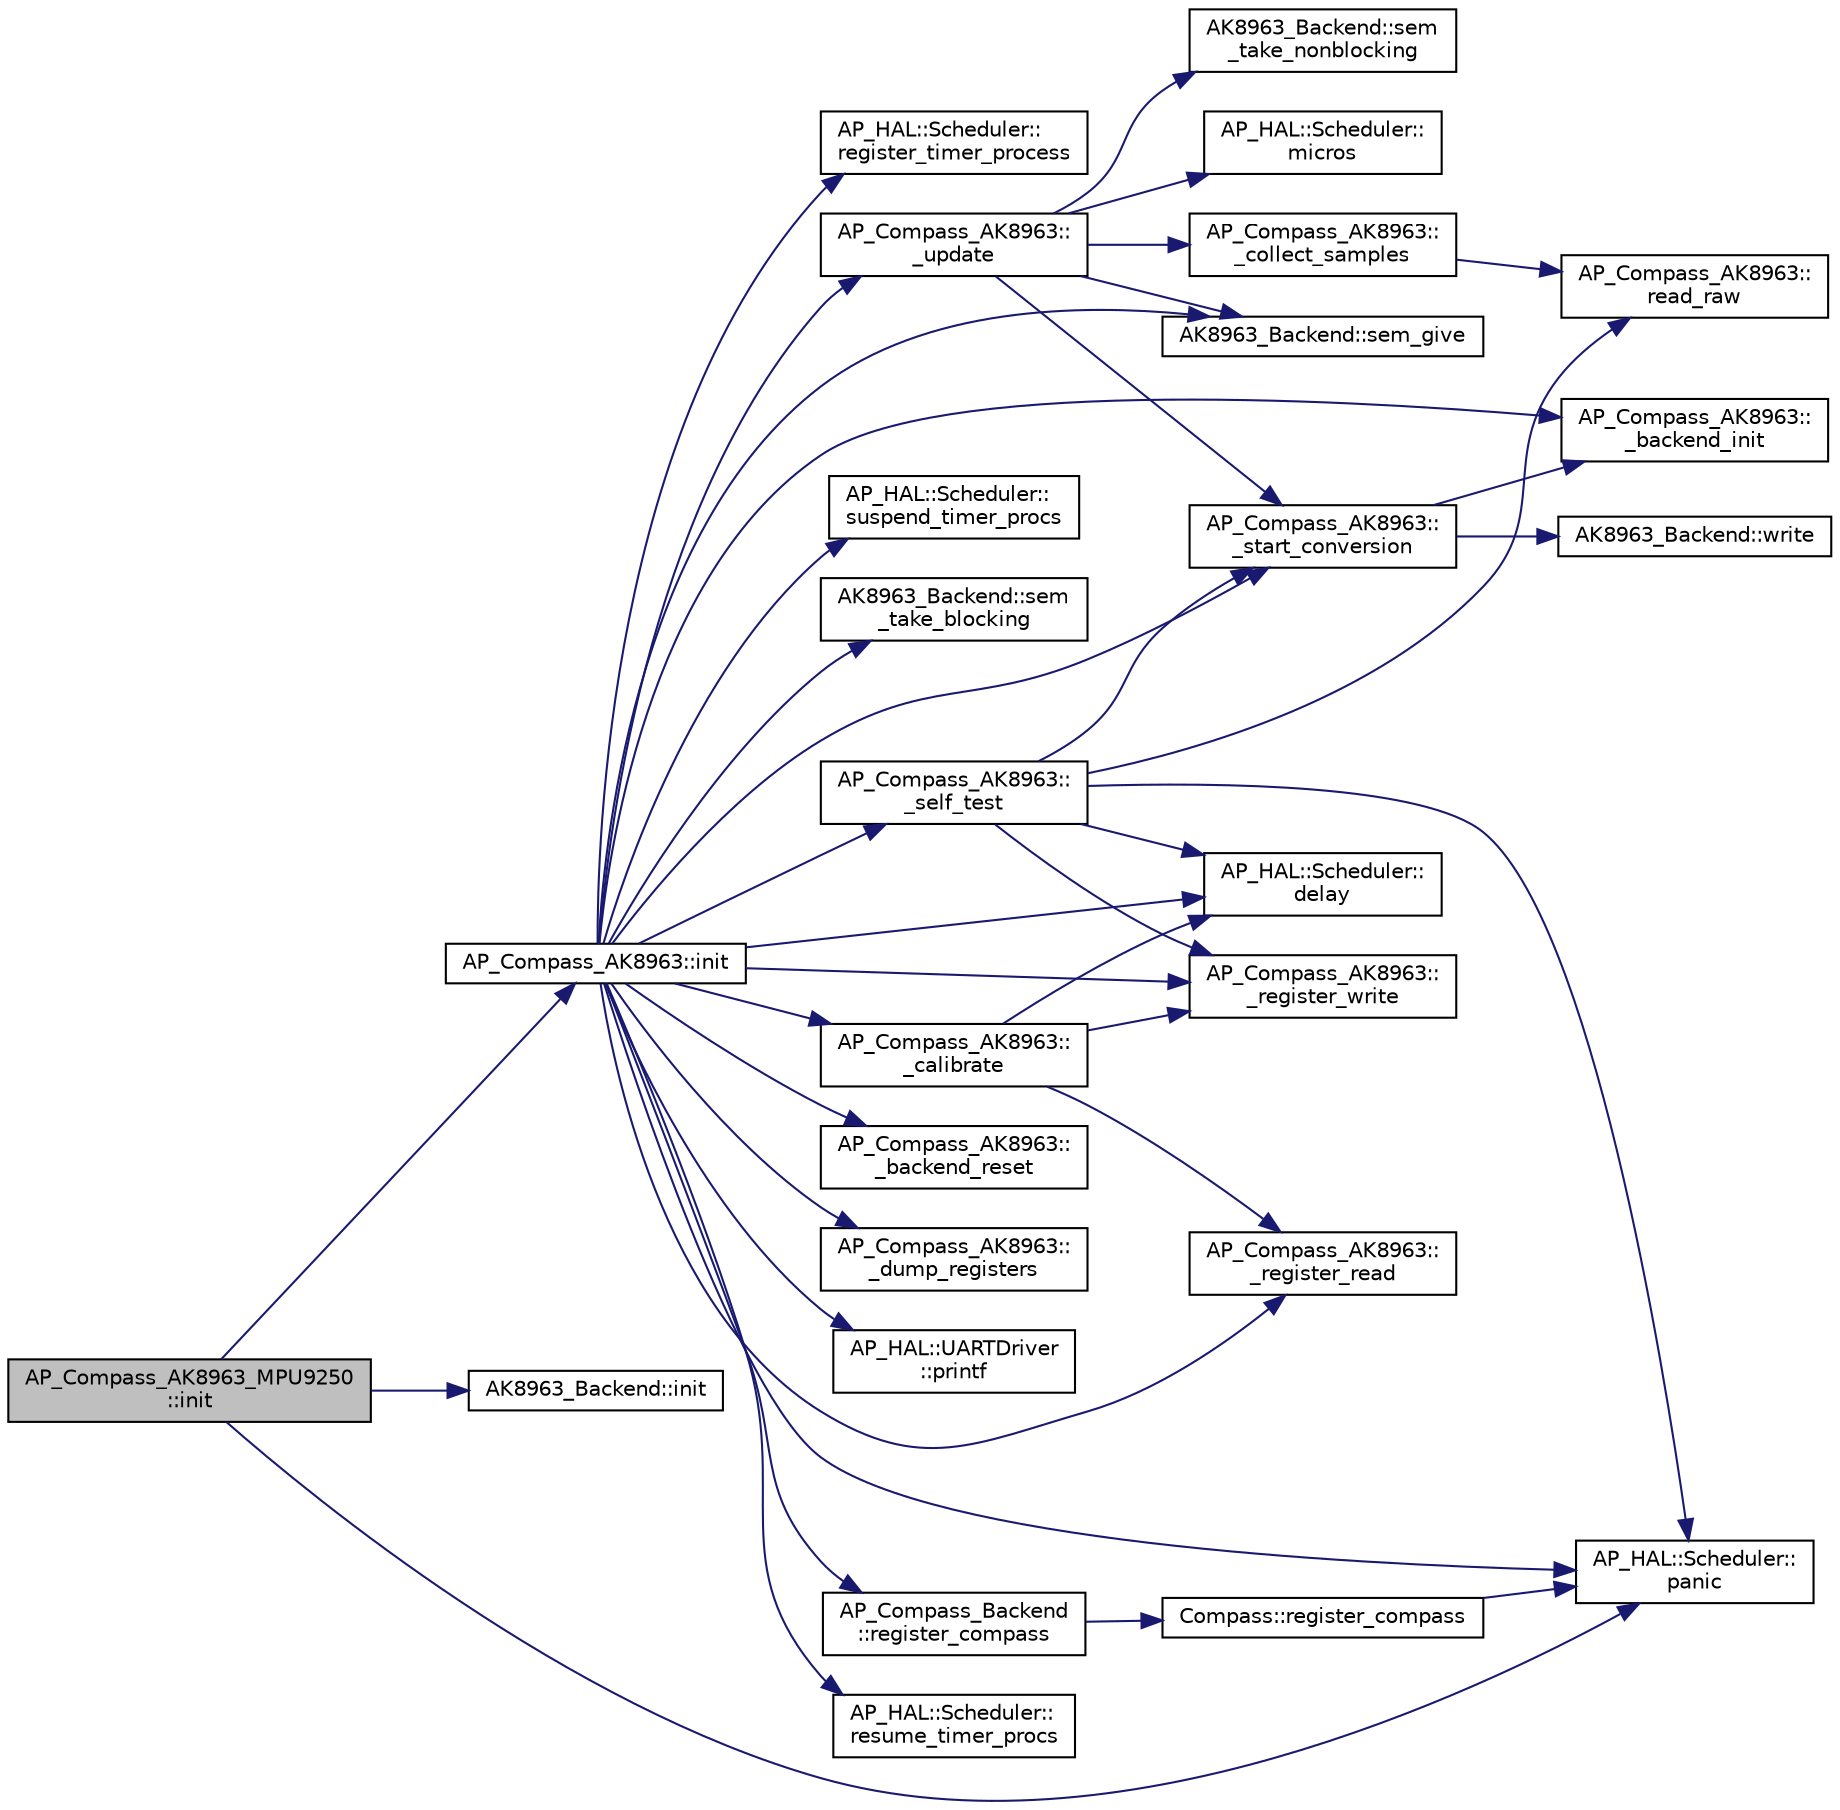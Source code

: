 digraph "AP_Compass_AK8963_MPU9250::init"
{
 // INTERACTIVE_SVG=YES
  edge [fontname="Helvetica",fontsize="10",labelfontname="Helvetica",labelfontsize="10"];
  node [fontname="Helvetica",fontsize="10",shape=record];
  rankdir="LR";
  Node1 [label="AP_Compass_AK8963_MPU9250\l::init",height=0.2,width=0.4,color="black", fillcolor="grey75", style="filled" fontcolor="black"];
  Node1 -> Node2 [color="midnightblue",fontsize="10",style="solid",fontname="Helvetica"];
  Node2 [label="AP_HAL::Scheduler::\lpanic",height=0.2,width=0.4,color="black", fillcolor="white", style="filled",URL="$classAP__HAL_1_1Scheduler.html#a65f0d4e404d3e6fda4d8b0b101c9780f"];
  Node1 -> Node3 [color="midnightblue",fontsize="10",style="solid",fontname="Helvetica"];
  Node3 [label="AK8963_Backend::init",height=0.2,width=0.4,color="black", fillcolor="white", style="filled",URL="$classAK8963__Backend.html#a45016bc4cb62917cd35aeabe09df2ecb"];
  Node1 -> Node4 [color="midnightblue",fontsize="10",style="solid",fontname="Helvetica"];
  Node4 [label="AP_Compass_AK8963::init",height=0.2,width=0.4,color="black", fillcolor="white", style="filled",URL="$classAP__Compass__AK8963.html#acdbf7f9d95111c8c6cf571da0b066bdd"];
  Node4 -> Node5 [color="midnightblue",fontsize="10",style="solid",fontname="Helvetica"];
  Node5 [label="AP_HAL::Scheduler::\lsuspend_timer_procs",height=0.2,width=0.4,color="black", fillcolor="white", style="filled",URL="$classAP__HAL_1_1Scheduler.html#ae7d4952721abae16479fef1f0ca37145"];
  Node4 -> Node6 [color="midnightblue",fontsize="10",style="solid",fontname="Helvetica"];
  Node6 [label="AK8963_Backend::sem\l_take_blocking",height=0.2,width=0.4,color="black", fillcolor="white", style="filled",URL="$classAK8963__Backend.html#a69a47e66be46ec1c942c5ee5179899ec"];
  Node4 -> Node7 [color="midnightblue",fontsize="10",style="solid",fontname="Helvetica"];
  Node7 [label="AP_Compass_AK8963::\l_backend_init",height=0.2,width=0.4,color="black", fillcolor="white", style="filled",URL="$classAP__Compass__AK8963.html#a284b46032df979528cc672066ebf1861"];
  Node4 -> Node8 [color="midnightblue",fontsize="10",style="solid",fontname="Helvetica"];
  Node8 [label="AK8963_Backend::sem_give",height=0.2,width=0.4,color="black", fillcolor="white", style="filled",URL="$classAK8963__Backend.html#affd60671ad1e97dc80e53256df54b64b"];
  Node4 -> Node9 [color="midnightblue",fontsize="10",style="solid",fontname="Helvetica"];
  Node9 [label="AP_Compass_AK8963::\l_register_write",height=0.2,width=0.4,color="black", fillcolor="white", style="filled",URL="$classAP__Compass__AK8963.html#a378f5bb0aa95ca3e840fa2367d633709"];
  Node4 -> Node10 [color="midnightblue",fontsize="10",style="solid",fontname="Helvetica"];
  Node10 [label="AP_HAL::Scheduler::\ldelay",height=0.2,width=0.4,color="black", fillcolor="white", style="filled",URL="$classAP__HAL_1_1Scheduler.html#ab3175e2e6223ccfe82f957e41cc12b26"];
  Node4 -> Node11 [color="midnightblue",fontsize="10",style="solid",fontname="Helvetica"];
  Node11 [label="AP_Compass_AK8963::\l_register_read",height=0.2,width=0.4,color="black", fillcolor="white", style="filled",URL="$classAP__Compass__AK8963.html#ad76d04d22141b079603a9c5726e5c251"];
  Node4 -> Node12 [color="midnightblue",fontsize="10",style="solid",fontname="Helvetica"];
  Node12 [label="AP_Compass_AK8963::\l_backend_reset",height=0.2,width=0.4,color="black", fillcolor="white", style="filled",URL="$classAP__Compass__AK8963.html#a630ed9af09c99e43eefa0a8788356e64"];
  Node4 -> Node13 [color="midnightblue",fontsize="10",style="solid",fontname="Helvetica"];
  Node13 [label="AP_Compass_AK8963::\l_dump_registers",height=0.2,width=0.4,color="black", fillcolor="white", style="filled",URL="$classAP__Compass__AK8963.html#a30854c4f2e8f1adf07ea78071650f227"];
  Node4 -> Node14 [color="midnightblue",fontsize="10",style="solid",fontname="Helvetica"];
  Node14 [label="AP_HAL::UARTDriver\l::printf",height=0.2,width=0.4,color="black", fillcolor="white", style="filled",URL="$classAP__HAL_1_1UARTDriver.html#a4b1ae6fcec3dfe651d08faf589f4ad6d"];
  Node4 -> Node2 [color="midnightblue",fontsize="10",style="solid",fontname="Helvetica"];
  Node4 -> Node15 [color="midnightblue",fontsize="10",style="solid",fontname="Helvetica"];
  Node15 [label="AP_Compass_AK8963::\l_calibrate",height=0.2,width=0.4,color="black", fillcolor="white", style="filled",URL="$classAP__Compass__AK8963.html#ad72f424d1313f4ad5951ef6a2f399740"];
  Node15 -> Node9 [color="midnightblue",fontsize="10",style="solid",fontname="Helvetica"];
  Node15 -> Node10 [color="midnightblue",fontsize="10",style="solid",fontname="Helvetica"];
  Node15 -> Node11 [color="midnightblue",fontsize="10",style="solid",fontname="Helvetica"];
  Node4 -> Node16 [color="midnightblue",fontsize="10",style="solid",fontname="Helvetica"];
  Node16 [label="AP_Compass_AK8963::\l_self_test",height=0.2,width=0.4,color="black", fillcolor="white", style="filled",URL="$classAP__Compass__AK8963.html#a6805981d0f247c3f120649ad48a3652c"];
  Node16 -> Node9 [color="midnightblue",fontsize="10",style="solid",fontname="Helvetica"];
  Node16 -> Node17 [color="midnightblue",fontsize="10",style="solid",fontname="Helvetica"];
  Node17 [label="AP_Compass_AK8963::\l_start_conversion",height=0.2,width=0.4,color="black", fillcolor="white", style="filled",URL="$classAP__Compass__AK8963.html#ab5e882d7275a1eac566cf788500630a0"];
  Node17 -> Node7 [color="midnightblue",fontsize="10",style="solid",fontname="Helvetica"];
  Node17 -> Node18 [color="midnightblue",fontsize="10",style="solid",fontname="Helvetica"];
  Node18 [label="AK8963_Backend::write",height=0.2,width=0.4,color="black", fillcolor="white", style="filled",URL="$classAK8963__Backend.html#a765059affcdbc1fe2f147bb6ecd249c1"];
  Node16 -> Node10 [color="midnightblue",fontsize="10",style="solid",fontname="Helvetica"];
  Node16 -> Node19 [color="midnightblue",fontsize="10",style="solid",fontname="Helvetica"];
  Node19 [label="AP_Compass_AK8963::\lread_raw",height=0.2,width=0.4,color="black", fillcolor="white", style="filled",URL="$classAP__Compass__AK8963.html#a5ac6e35d4f16f9fd08be98cdb71d6c9d"];
  Node16 -> Node2 [color="midnightblue",fontsize="10",style="solid",fontname="Helvetica"];
  Node4 -> Node20 [color="midnightblue",fontsize="10",style="solid",fontname="Helvetica"];
  Node20 [label="AP_Compass_Backend\l::register_compass",height=0.2,width=0.4,color="black", fillcolor="white", style="filled",URL="$classAP__Compass__Backend.html#aee0aed3dcceb809b122d2a0784f44593"];
  Node20 -> Node21 [color="midnightblue",fontsize="10",style="solid",fontname="Helvetica"];
  Node21 [label="Compass::register_compass",height=0.2,width=0.4,color="black", fillcolor="white", style="filled",URL="$classCompass.html#af1b5ea3ff42b02e04526d4be361a1ca1"];
  Node21 -> Node2 [color="midnightblue",fontsize="10",style="solid",fontname="Helvetica"];
  Node4 -> Node22 [color="midnightblue",fontsize="10",style="solid",fontname="Helvetica"];
  Node22 [label="AP_HAL::Scheduler::\lresume_timer_procs",height=0.2,width=0.4,color="black", fillcolor="white", style="filled",URL="$classAP__HAL_1_1Scheduler.html#a7c51e7d405211cac2090dbd456223ef7"];
  Node4 -> Node23 [color="midnightblue",fontsize="10",style="solid",fontname="Helvetica"];
  Node23 [label="AP_HAL::Scheduler::\lregister_timer_process",height=0.2,width=0.4,color="black", fillcolor="white", style="filled",URL="$classAP__HAL_1_1Scheduler.html#ac2c4230957d5dbd3c2fd104af2794b4f"];
  Node4 -> Node24 [color="midnightblue",fontsize="10",style="solid",fontname="Helvetica"];
  Node24 [label="AP_Compass_AK8963::\l_update",height=0.2,width=0.4,color="black", fillcolor="white", style="filled",URL="$classAP__Compass__AK8963.html#aad72266ce1554cc660d865e37fdc72d3"];
  Node24 -> Node25 [color="midnightblue",fontsize="10",style="solid",fontname="Helvetica"];
  Node25 [label="AP_HAL::Scheduler::\lmicros",height=0.2,width=0.4,color="black", fillcolor="white", style="filled",URL="$classAP__HAL_1_1Scheduler.html#add46d722bfb08a16f220e63591654e46"];
  Node24 -> Node26 [color="midnightblue",fontsize="10",style="solid",fontname="Helvetica"];
  Node26 [label="AK8963_Backend::sem\l_take_nonblocking",height=0.2,width=0.4,color="black", fillcolor="white", style="filled",URL="$classAK8963__Backend.html#ad2cd3f29886b2c4f540b20d7f7eeed00"];
  Node24 -> Node17 [color="midnightblue",fontsize="10",style="solid",fontname="Helvetica"];
  Node24 -> Node27 [color="midnightblue",fontsize="10",style="solid",fontname="Helvetica"];
  Node27 [label="AP_Compass_AK8963::\l_collect_samples",height=0.2,width=0.4,color="black", fillcolor="white", style="filled",URL="$classAP__Compass__AK8963.html#a1e775fbd8e39a296e39c2bfc39752489"];
  Node27 -> Node19 [color="midnightblue",fontsize="10",style="solid",fontname="Helvetica"];
  Node24 -> Node8 [color="midnightblue",fontsize="10",style="solid",fontname="Helvetica"];
  Node4 -> Node17 [color="midnightblue",fontsize="10",style="solid",fontname="Helvetica"];
}
